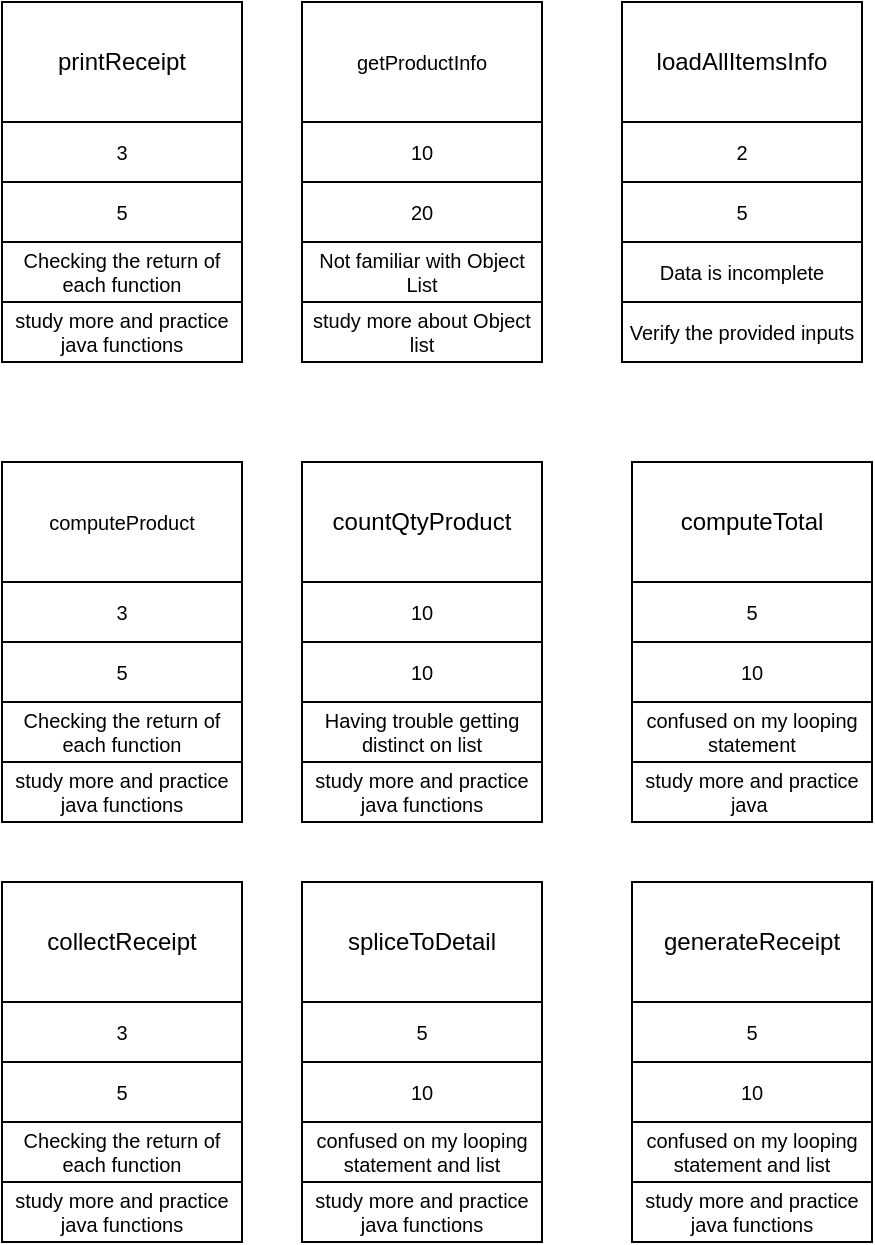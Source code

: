 <mxfile version="13.7.9" type="device"><diagram id="vgLWY5uxJE4qXFJt4Vpe" name="Page-1"><mxGraphModel dx="981" dy="548" grid="1" gridSize="10" guides="1" tooltips="1" connect="1" arrows="1" fold="1" page="1" pageScale="1" pageWidth="850" pageHeight="1100" math="0" shadow="0"><root><mxCell id="0"/><mxCell id="1" parent="0"/><mxCell id="x1jmvyA-AvvtwlbZp0r2-3" value="getProductInfo" style="rounded=0;whiteSpace=wrap;html=1;fontSize=10;" parent="1" vertex="1"><mxGeometry x="210" y="10" width="120" height="60" as="geometry"/></mxCell><mxCell id="x1jmvyA-AvvtwlbZp0r2-9" value="&lt;span style=&quot;font-size: 12px&quot;&gt;computeTotal&lt;/span&gt;" style="rounded=0;whiteSpace=wrap;html=1;fontSize=10;" parent="1" vertex="1"><mxGeometry x="375" y="240" width="120" height="60" as="geometry"/></mxCell><mxCell id="x1jmvyA-AvvtwlbZp0r2-16" value="10" style="rounded=0;whiteSpace=wrap;html=1;fontSize=10;" parent="1" vertex="1"><mxGeometry x="210" y="70" width="120" height="30" as="geometry"/></mxCell><mxCell id="x1jmvyA-AvvtwlbZp0r2-17" value="20" style="rounded=0;whiteSpace=wrap;html=1;fontSize=10;" parent="1" vertex="1"><mxGeometry x="210" y="100" width="120" height="30" as="geometry"/></mxCell><mxCell id="x1jmvyA-AvvtwlbZp0r2-18" value="Not familiar with Object List" style="rounded=0;whiteSpace=wrap;html=1;fontSize=10;" parent="1" vertex="1"><mxGeometry x="210" y="130" width="120" height="30" as="geometry"/></mxCell><mxCell id="x1jmvyA-AvvtwlbZp0r2-34" value="5" style="rounded=0;whiteSpace=wrap;html=1;fontSize=10;" parent="1" vertex="1"><mxGeometry x="375" y="300" width="120" height="30" as="geometry"/></mxCell><mxCell id="x1jmvyA-AvvtwlbZp0r2-35" value="10" style="rounded=0;whiteSpace=wrap;html=1;fontSize=10;" parent="1" vertex="1"><mxGeometry x="375" y="330" width="120" height="30" as="geometry"/></mxCell><mxCell id="x1jmvyA-AvvtwlbZp0r2-36" value="confused on my looping statement" style="rounded=0;whiteSpace=wrap;html=1;fontSize=10;" parent="1" vertex="1"><mxGeometry x="375" y="360" width="120" height="30" as="geometry"/></mxCell><mxCell id="x1jmvyA-AvvtwlbZp0r2-42" value="study more about Object list" style="rounded=0;whiteSpace=wrap;html=1;fontSize=10;" parent="1" vertex="1"><mxGeometry x="210" y="160" width="120" height="30" as="geometry"/></mxCell><mxCell id="x1jmvyA-AvvtwlbZp0r2-48" value="study more and practice java&amp;nbsp;" style="rounded=0;whiteSpace=wrap;html=1;fontSize=10;" parent="1" vertex="1"><mxGeometry x="375" y="390" width="120" height="30" as="geometry"/></mxCell><mxCell id="Gi_ShMplrrNqnY4AFnek-1" value="&lt;span style=&quot;font-size: 12px&quot;&gt;printReceipt&lt;/span&gt;" style="rounded=0;whiteSpace=wrap;html=1;fontSize=10;" vertex="1" parent="1"><mxGeometry x="60" y="10" width="120" height="60" as="geometry"/></mxCell><mxCell id="Gi_ShMplrrNqnY4AFnek-2" value="3" style="rounded=0;whiteSpace=wrap;html=1;fontSize=10;" vertex="1" parent="1"><mxGeometry x="60" y="70" width="120" height="30" as="geometry"/></mxCell><mxCell id="Gi_ShMplrrNqnY4AFnek-3" value="5" style="rounded=0;whiteSpace=wrap;html=1;fontSize=10;" vertex="1" parent="1"><mxGeometry x="60" y="100" width="120" height="30" as="geometry"/></mxCell><mxCell id="Gi_ShMplrrNqnY4AFnek-4" value="Checking the return of each function" style="rounded=0;whiteSpace=wrap;html=1;fontSize=10;" vertex="1" parent="1"><mxGeometry x="60" y="130" width="120" height="30" as="geometry"/></mxCell><mxCell id="Gi_ShMplrrNqnY4AFnek-5" value="study more and practice java functions" style="rounded=0;whiteSpace=wrap;html=1;fontSize=10;" vertex="1" parent="1"><mxGeometry x="60" y="160" width="120" height="30" as="geometry"/></mxCell><mxCell id="Gi_ShMplrrNqnY4AFnek-6" value="&lt;span style=&quot;font-size: 12px&quot;&gt;loadAllItemsInfo&lt;/span&gt;" style="rounded=0;whiteSpace=wrap;html=1;fontSize=10;" vertex="1" parent="1"><mxGeometry x="370" y="10" width="120" height="60" as="geometry"/></mxCell><mxCell id="Gi_ShMplrrNqnY4AFnek-7" value="2" style="rounded=0;whiteSpace=wrap;html=1;fontSize=10;" vertex="1" parent="1"><mxGeometry x="370" y="70" width="120" height="30" as="geometry"/></mxCell><mxCell id="Gi_ShMplrrNqnY4AFnek-8" value="5" style="rounded=0;whiteSpace=wrap;html=1;fontSize=10;" vertex="1" parent="1"><mxGeometry x="370" y="100" width="120" height="30" as="geometry"/></mxCell><mxCell id="Gi_ShMplrrNqnY4AFnek-9" value="Data is incomplete" style="rounded=0;whiteSpace=wrap;html=1;fontSize=10;" vertex="1" parent="1"><mxGeometry x="370" y="130" width="120" height="30" as="geometry"/></mxCell><mxCell id="Gi_ShMplrrNqnY4AFnek-10" value="Verify the provided inputs" style="rounded=0;whiteSpace=wrap;html=1;fontSize=10;" vertex="1" parent="1"><mxGeometry x="370" y="160" width="120" height="30" as="geometry"/></mxCell><mxCell id="Gi_ShMplrrNqnY4AFnek-12" value="computeProduct" style="rounded=0;whiteSpace=wrap;html=1;fontSize=10;" vertex="1" parent="1"><mxGeometry x="60" y="240" width="120" height="60" as="geometry"/></mxCell><mxCell id="Gi_ShMplrrNqnY4AFnek-13" value="3" style="rounded=0;whiteSpace=wrap;html=1;fontSize=10;" vertex="1" parent="1"><mxGeometry x="60" y="300" width="120" height="30" as="geometry"/></mxCell><mxCell id="Gi_ShMplrrNqnY4AFnek-14" value="5" style="rounded=0;whiteSpace=wrap;html=1;fontSize=10;" vertex="1" parent="1"><mxGeometry x="60" y="330" width="120" height="30" as="geometry"/></mxCell><mxCell id="Gi_ShMplrrNqnY4AFnek-15" value="Checking the return of each function" style="rounded=0;whiteSpace=wrap;html=1;fontSize=10;" vertex="1" parent="1"><mxGeometry x="60" y="360" width="120" height="30" as="geometry"/></mxCell><mxCell id="Gi_ShMplrrNqnY4AFnek-16" value="study more and practice java functions" style="rounded=0;whiteSpace=wrap;html=1;fontSize=10;" vertex="1" parent="1"><mxGeometry x="60" y="390" width="120" height="30" as="geometry"/></mxCell><mxCell id="Gi_ShMplrrNqnY4AFnek-17" value="&lt;span style=&quot;font-size: 12px&quot;&gt;countQtyProduct&lt;/span&gt;" style="rounded=0;whiteSpace=wrap;html=1;fontSize=10;" vertex="1" parent="1"><mxGeometry x="210" y="240" width="120" height="60" as="geometry"/></mxCell><mxCell id="Gi_ShMplrrNqnY4AFnek-18" value="10" style="rounded=0;whiteSpace=wrap;html=1;fontSize=10;" vertex="1" parent="1"><mxGeometry x="210" y="300" width="120" height="30" as="geometry"/></mxCell><mxCell id="Gi_ShMplrrNqnY4AFnek-19" value="10" style="rounded=0;whiteSpace=wrap;html=1;fontSize=10;" vertex="1" parent="1"><mxGeometry x="210" y="330" width="120" height="30" as="geometry"/></mxCell><mxCell id="Gi_ShMplrrNqnY4AFnek-20" value="Having trouble getting distinct on list" style="rounded=0;whiteSpace=wrap;html=1;fontSize=10;" vertex="1" parent="1"><mxGeometry x="210" y="360" width="120" height="30" as="geometry"/></mxCell><mxCell id="Gi_ShMplrrNqnY4AFnek-21" value="study more and practice java functions" style="rounded=0;whiteSpace=wrap;html=1;fontSize=10;" vertex="1" parent="1"><mxGeometry x="210" y="390" width="120" height="30" as="geometry"/></mxCell><mxCell id="Gi_ShMplrrNqnY4AFnek-22" value="&lt;span style=&quot;font-size: 12px&quot;&gt;collectReceipt&lt;/span&gt;" style="rounded=0;whiteSpace=wrap;html=1;fontSize=10;" vertex="1" parent="1"><mxGeometry x="60" y="450" width="120" height="60" as="geometry"/></mxCell><mxCell id="Gi_ShMplrrNqnY4AFnek-23" value="3" style="rounded=0;whiteSpace=wrap;html=1;fontSize=10;" vertex="1" parent="1"><mxGeometry x="60" y="510" width="120" height="30" as="geometry"/></mxCell><mxCell id="Gi_ShMplrrNqnY4AFnek-24" value="5" style="rounded=0;whiteSpace=wrap;html=1;fontSize=10;" vertex="1" parent="1"><mxGeometry x="60" y="540" width="120" height="30" as="geometry"/></mxCell><mxCell id="Gi_ShMplrrNqnY4AFnek-25" value="Checking the return of each function" style="rounded=0;whiteSpace=wrap;html=1;fontSize=10;" vertex="1" parent="1"><mxGeometry x="60" y="570" width="120" height="30" as="geometry"/></mxCell><mxCell id="Gi_ShMplrrNqnY4AFnek-26" value="study more and practice java functions" style="rounded=0;whiteSpace=wrap;html=1;fontSize=10;" vertex="1" parent="1"><mxGeometry x="60" y="600" width="120" height="30" as="geometry"/></mxCell><mxCell id="Gi_ShMplrrNqnY4AFnek-31" value="&lt;span style=&quot;font-size: 12px&quot;&gt;spliceToDetail&lt;/span&gt;" style="rounded=0;whiteSpace=wrap;html=1;fontSize=10;" vertex="1" parent="1"><mxGeometry x="210" y="450" width="120" height="60" as="geometry"/></mxCell><mxCell id="Gi_ShMplrrNqnY4AFnek-32" value="5" style="rounded=0;whiteSpace=wrap;html=1;fontSize=10;" vertex="1" parent="1"><mxGeometry x="210" y="510" width="120" height="30" as="geometry"/></mxCell><mxCell id="Gi_ShMplrrNqnY4AFnek-33" value="10" style="rounded=0;whiteSpace=wrap;html=1;fontSize=10;" vertex="1" parent="1"><mxGeometry x="210" y="540" width="120" height="30" as="geometry"/></mxCell><mxCell id="Gi_ShMplrrNqnY4AFnek-34" value="confused on my looping statement and list" style="rounded=0;whiteSpace=wrap;html=1;fontSize=10;" vertex="1" parent="1"><mxGeometry x="210" y="570" width="120" height="30" as="geometry"/></mxCell><mxCell id="Gi_ShMplrrNqnY4AFnek-35" value="study more and practice java functions" style="rounded=0;whiteSpace=wrap;html=1;fontSize=10;" vertex="1" parent="1"><mxGeometry x="210" y="600" width="120" height="30" as="geometry"/></mxCell><mxCell id="Gi_ShMplrrNqnY4AFnek-36" value="&lt;span style=&quot;font-size: 12px&quot;&gt;generateReceipt&lt;/span&gt;" style="rounded=0;whiteSpace=wrap;html=1;fontSize=10;" vertex="1" parent="1"><mxGeometry x="375" y="450" width="120" height="60" as="geometry"/></mxCell><mxCell id="Gi_ShMplrrNqnY4AFnek-37" value="5" style="rounded=0;whiteSpace=wrap;html=1;fontSize=10;" vertex="1" parent="1"><mxGeometry x="375" y="510" width="120" height="30" as="geometry"/></mxCell><mxCell id="Gi_ShMplrrNqnY4AFnek-38" value="10" style="rounded=0;whiteSpace=wrap;html=1;fontSize=10;" vertex="1" parent="1"><mxGeometry x="375" y="540" width="120" height="30" as="geometry"/></mxCell><mxCell id="Gi_ShMplrrNqnY4AFnek-39" value="confused on my looping statement and list" style="rounded=0;whiteSpace=wrap;html=1;fontSize=10;" vertex="1" parent="1"><mxGeometry x="375" y="570" width="120" height="30" as="geometry"/></mxCell><mxCell id="Gi_ShMplrrNqnY4AFnek-40" value="study more and practice java functions" style="rounded=0;whiteSpace=wrap;html=1;fontSize=10;" vertex="1" parent="1"><mxGeometry x="375" y="600" width="120" height="30" as="geometry"/></mxCell></root></mxGraphModel></diagram></mxfile>